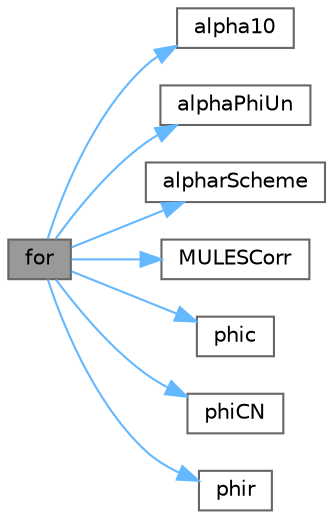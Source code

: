 digraph "for"
{
 // LATEX_PDF_SIZE
  bgcolor="transparent";
  edge [fontname=Helvetica,fontsize=10,labelfontname=Helvetica,labelfontsize=10];
  node [fontname=Helvetica,fontsize=10,shape=box,height=0.2,width=0.4];
  rankdir="LR";
  Node1 [id="Node000001",label="for",height=0.2,width=0.4,color="gray40", fillcolor="grey60", style="filled", fontcolor="black",tooltip=" "];
  Node1 -> Node2 [id="edge1_Node000001_Node000002",color="steelblue1",style="solid",tooltip=" "];
  Node2 [id="Node000002",label="alpha10",height=0.2,width=0.4,color="grey40", fillcolor="white", style="filled",URL="$interPhaseChangeFoam_2alphaEqn_8H.html#a195574438f641933c57ed2c3932c0092",tooltip=" "];
  Node1 -> Node3 [id="edge2_Node000001_Node000003",color="steelblue1",style="solid",tooltip=" "];
  Node3 [id="Node000003",label="alphaPhiUn",height=0.2,width=0.4,color="grey40", fillcolor="white", style="filled",URL="$createAlphaFluxes_8H.html#a3f02517d4833ec4864b969337f4260b7",tooltip=" "];
  Node1 -> Node4 [id="edge3_Node000001_Node000004",color="steelblue1",style="solid",tooltip=" "];
  Node4 [id="Node000004",label="alpharScheme",height=0.2,width=0.4,color="grey40", fillcolor="white", style="filled",URL="$driftFluxFoam_2alphaEqn_8H.html#a7215f2a2f324f53472d95072b4a379e8",tooltip=" "];
  Node1 -> Node5 [id="edge4_Node000001_Node000005",color="steelblue1",style="solid",tooltip=" "];
  Node5 [id="Node000005",label="MULESCorr",height=0.2,width=0.4,color="grey40", fillcolor="white", style="filled",URL="$src_2finiteVolume_2cfdTools_2general_2include_2alphaControls_8H.html#a1869d10a7c1063a6ca8fabae095194f6",tooltip=" "];
  Node1 -> Node6 [id="edge5_Node000001_Node000006",color="steelblue1",style="solid",tooltip=" "];
  Node6 [id="Node000006",label="phic",height=0.2,width=0.4,color="grey40", fillcolor="white", style="filled",URL="$MPPICInterFoam_2alphaEqn_8H.html#aac61192685f7f195a93052d67873eef4",tooltip=" "];
  Node1 -> Node7 [id="edge6_Node000001_Node000007",color="steelblue1",style="solid",tooltip=" "];
  Node7 [id="Node000007",label="phiCN",height=0.2,width=0.4,color="grey40", fillcolor="white", style="filled",URL="$MPPICInterFoam_2alphaEqn_8H.html#a2ab51325ea3457eb171032aa136c8ef7",tooltip=" "];
  Node1 -> Node8 [id="edge7_Node000001_Node000008",color="steelblue1",style="solid",tooltip=" "];
  Node8 [id="Node000008",label="phir",height=0.2,width=0.4,color="grey40", fillcolor="white", style="filled",URL="$driftFluxFoam_2alphaEqnSubCycle_8H.html#afdfa216462dcdaaf5db868acecb33fe4",tooltip=" "];
}
